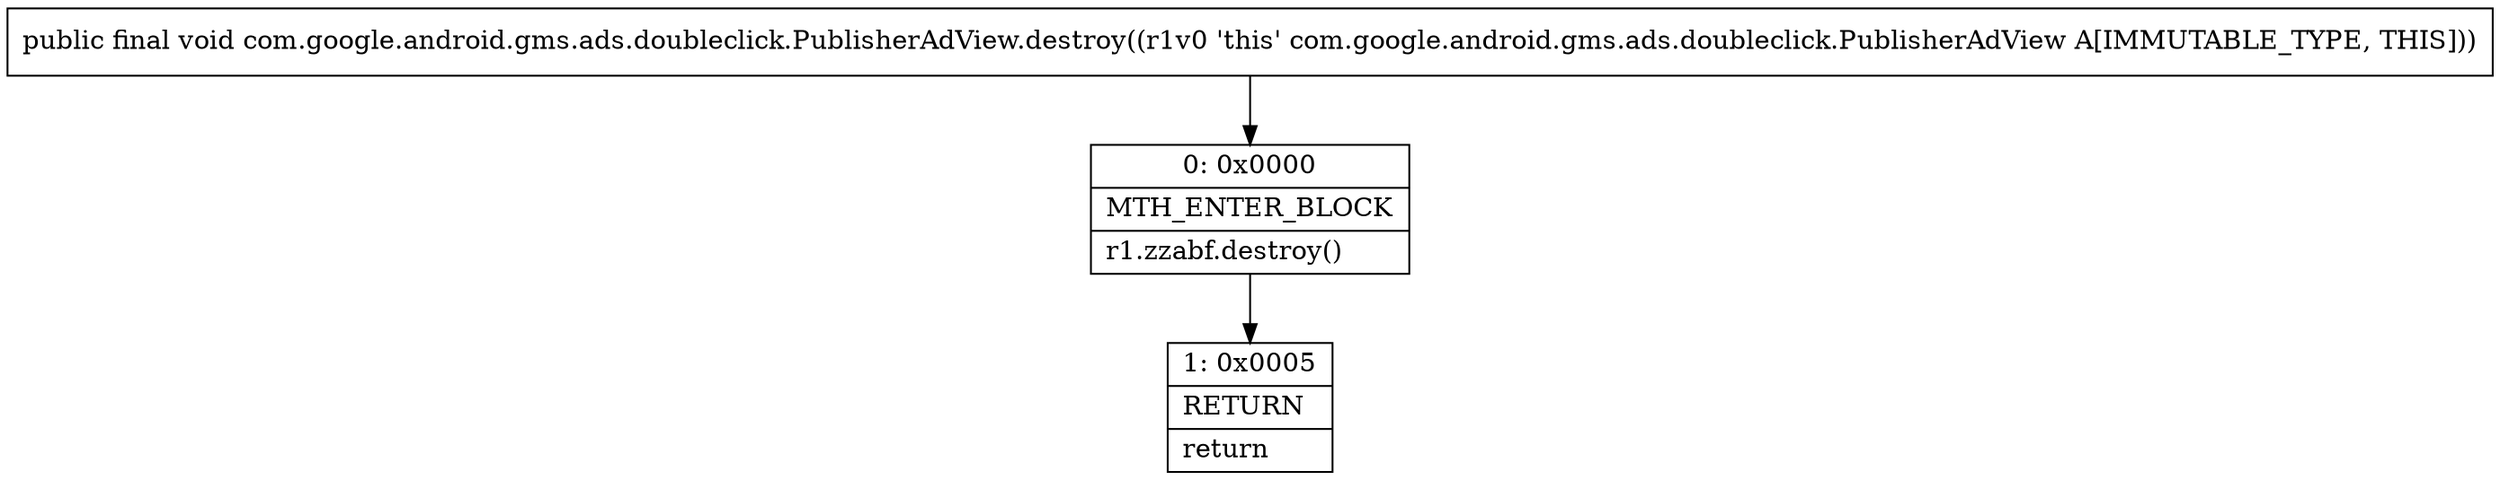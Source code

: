 digraph "CFG forcom.google.android.gms.ads.doubleclick.PublisherAdView.destroy()V" {
Node_0 [shape=record,label="{0\:\ 0x0000|MTH_ENTER_BLOCK\l|r1.zzabf.destroy()\l}"];
Node_1 [shape=record,label="{1\:\ 0x0005|RETURN\l|return\l}"];
MethodNode[shape=record,label="{public final void com.google.android.gms.ads.doubleclick.PublisherAdView.destroy((r1v0 'this' com.google.android.gms.ads.doubleclick.PublisherAdView A[IMMUTABLE_TYPE, THIS])) }"];
MethodNode -> Node_0;
Node_0 -> Node_1;
}

